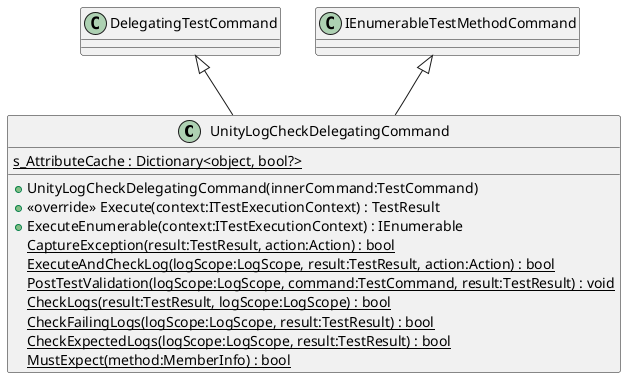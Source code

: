 @startuml
class UnityLogCheckDelegatingCommand {
    {static} s_AttributeCache : Dictionary<object, bool?>
    + UnityLogCheckDelegatingCommand(innerCommand:TestCommand)
    + <<override>> Execute(context:ITestExecutionContext) : TestResult
    + ExecuteEnumerable(context:ITestExecutionContext) : IEnumerable
    {static} CaptureException(result:TestResult, action:Action) : bool
    {static} ExecuteAndCheckLog(logScope:LogScope, result:TestResult, action:Action) : bool
    {static} PostTestValidation(logScope:LogScope, command:TestCommand, result:TestResult) : void
    {static} CheckLogs(result:TestResult, logScope:LogScope) : bool
    {static} CheckFailingLogs(logScope:LogScope, result:TestResult) : bool
    {static} CheckExpectedLogs(logScope:LogScope, result:TestResult) : bool
    {static} MustExpect(method:MemberInfo) : bool
}
DelegatingTestCommand <|-- UnityLogCheckDelegatingCommand
IEnumerableTestMethodCommand <|-- UnityLogCheckDelegatingCommand
@enduml
